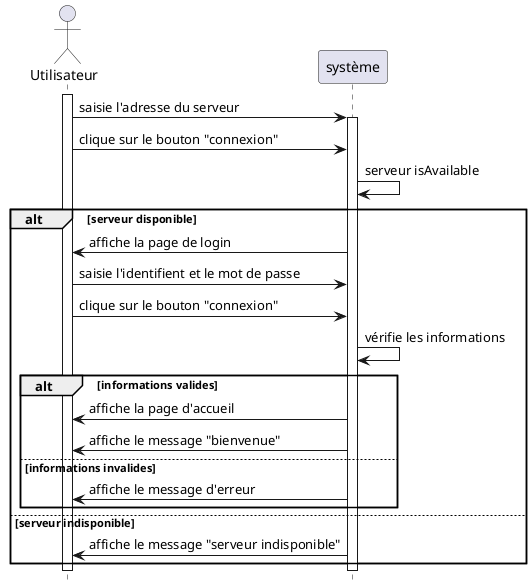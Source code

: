 @startuml simple_login

hide footbox


actor "Utilisateur" as user
participant "système" as system


activate user
user -> system : saisie l'adresse du serveur
activate system
user -> system : clique sur le bouton "connexion"
system -> system : serveur isAvailable
alt serveur disponible
    system -> user : affiche la page de login
    user -> system : saisie l'identifient et le mot de passe
    user -> system : clique sur le bouton "connexion"
    system -> system : vérifie les informations
    alt informations valides
        system -> user : affiche la page d'accueil
        system -> user : affiche le message "bienvenue"
    else informations invalides
        system -> user : affiche le message d'erreur
    end
else serveur indisponible
    system -> user : affiche le message "serveur indisponible"
end
deactivate system
deactivate user